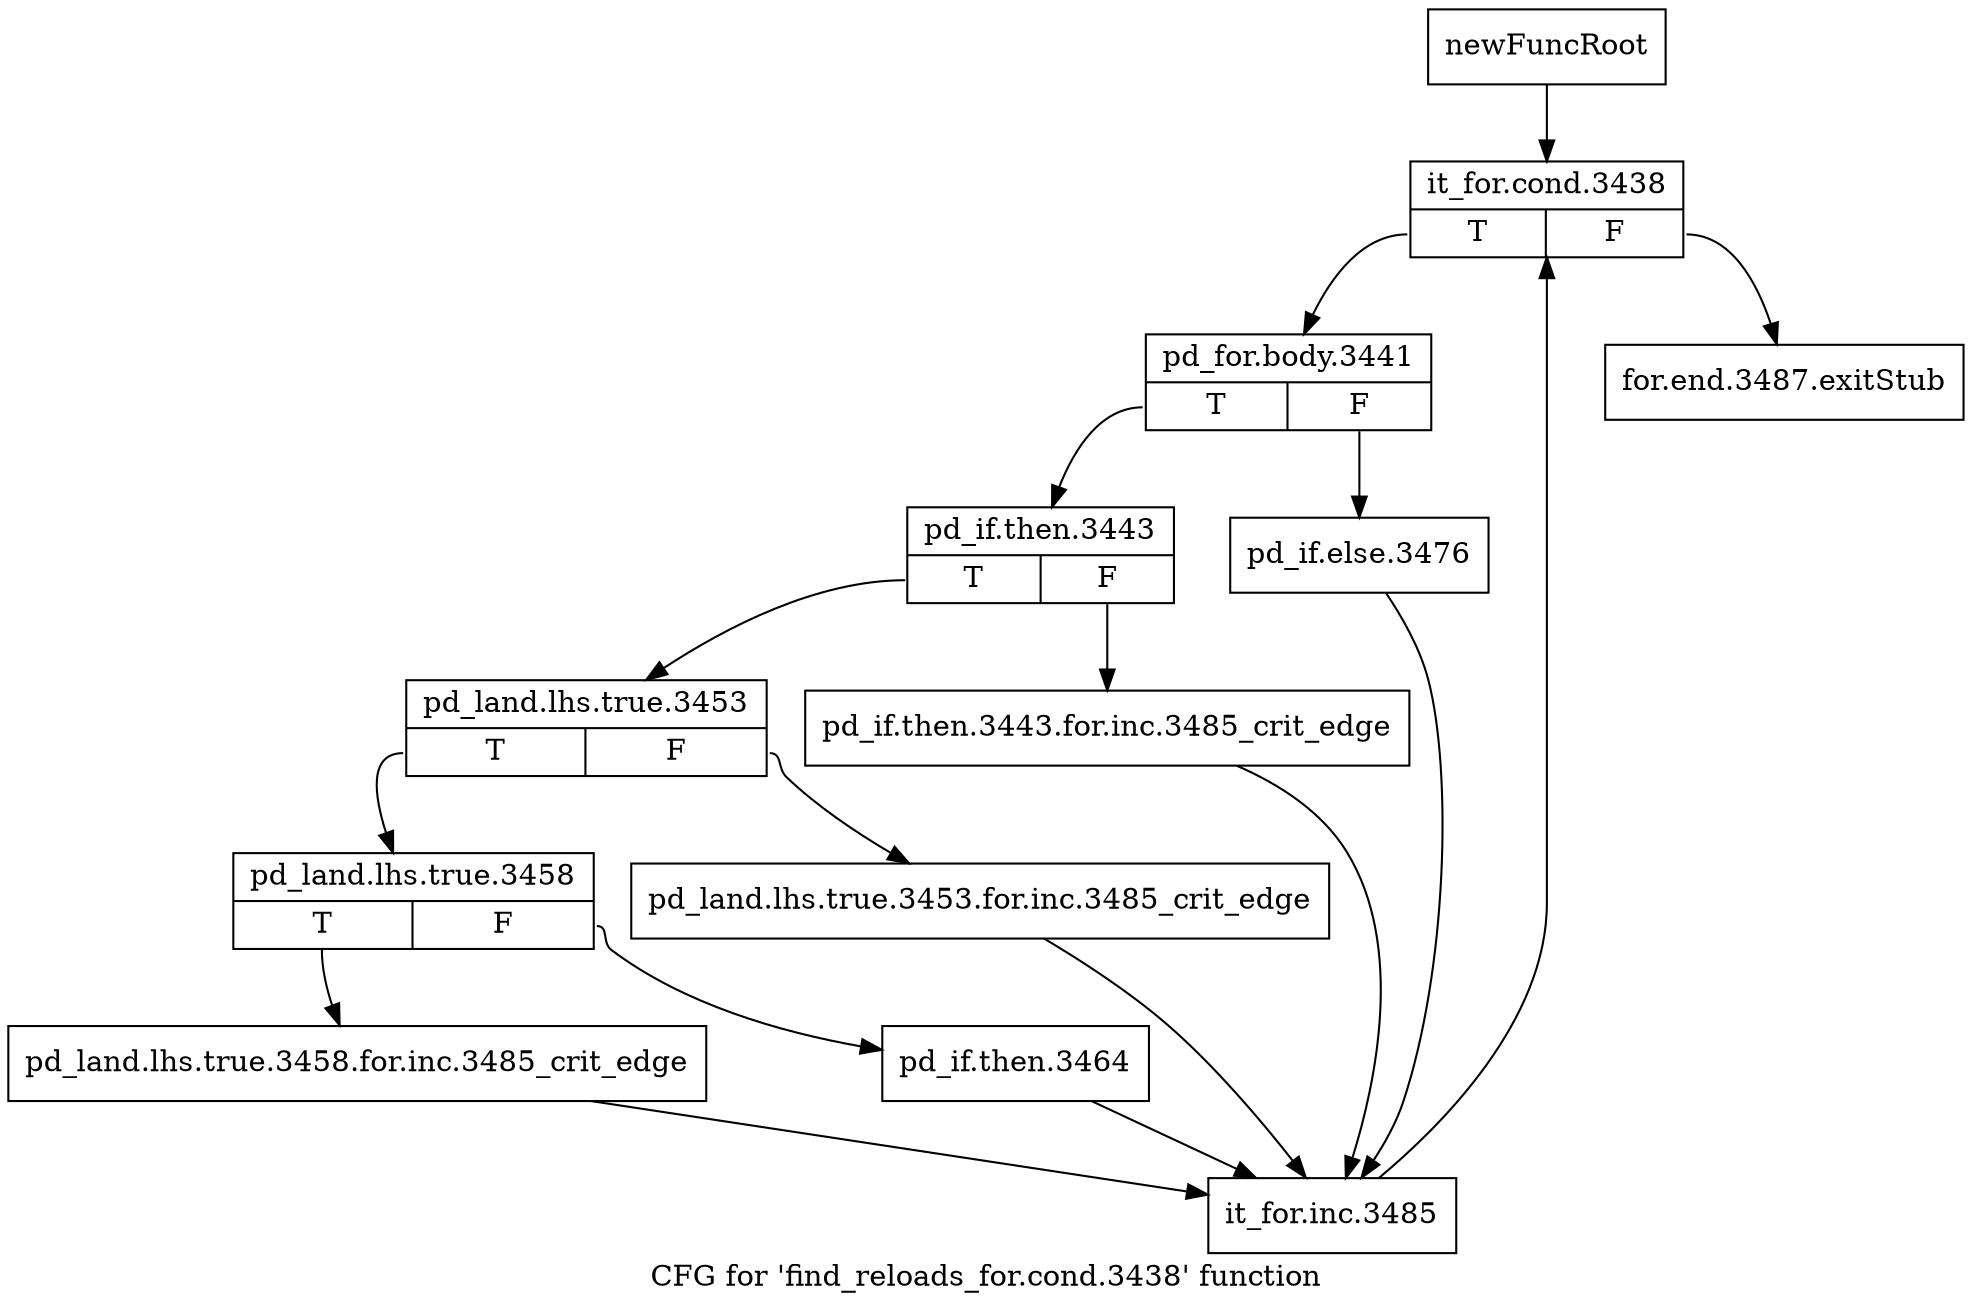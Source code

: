digraph "CFG for 'find_reloads_for.cond.3438' function" {
	label="CFG for 'find_reloads_for.cond.3438' function";

	Node0xbc090c0 [shape=record,label="{newFuncRoot}"];
	Node0xbc090c0 -> Node0xbc09160;
	Node0xbc09110 [shape=record,label="{for.end.3487.exitStub}"];
	Node0xbc09160 [shape=record,label="{it_for.cond.3438|{<s0>T|<s1>F}}"];
	Node0xbc09160:s0 -> Node0xbc091b0;
	Node0xbc09160:s1 -> Node0xbc09110;
	Node0xbc091b0 [shape=record,label="{pd_for.body.3441|{<s0>T|<s1>F}}"];
	Node0xbc091b0:s0 -> Node0xbc09250;
	Node0xbc091b0:s1 -> Node0xbc09200;
	Node0xbc09200 [shape=record,label="{pd_if.else.3476}"];
	Node0xbc09200 -> Node0xbc09480;
	Node0xbc09250 [shape=record,label="{pd_if.then.3443|{<s0>T|<s1>F}}"];
	Node0xbc09250:s0 -> Node0xbc092f0;
	Node0xbc09250:s1 -> Node0xbc092a0;
	Node0xbc092a0 [shape=record,label="{pd_if.then.3443.for.inc.3485_crit_edge}"];
	Node0xbc092a0 -> Node0xbc09480;
	Node0xbc092f0 [shape=record,label="{pd_land.lhs.true.3453|{<s0>T|<s1>F}}"];
	Node0xbc092f0:s0 -> Node0xbc09390;
	Node0xbc092f0:s1 -> Node0xbc09340;
	Node0xbc09340 [shape=record,label="{pd_land.lhs.true.3453.for.inc.3485_crit_edge}"];
	Node0xbc09340 -> Node0xbc09480;
	Node0xbc09390 [shape=record,label="{pd_land.lhs.true.3458|{<s0>T|<s1>F}}"];
	Node0xbc09390:s0 -> Node0xbc09430;
	Node0xbc09390:s1 -> Node0xbc093e0;
	Node0xbc093e0 [shape=record,label="{pd_if.then.3464}"];
	Node0xbc093e0 -> Node0xbc09480;
	Node0xbc09430 [shape=record,label="{pd_land.lhs.true.3458.for.inc.3485_crit_edge}"];
	Node0xbc09430 -> Node0xbc09480;
	Node0xbc09480 [shape=record,label="{it_for.inc.3485}"];
	Node0xbc09480 -> Node0xbc09160;
}
